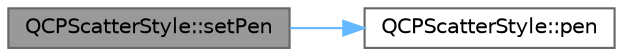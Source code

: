 digraph "QCPScatterStyle::setPen"
{
 // LATEX_PDF_SIZE
  bgcolor="transparent";
  edge [fontname=Helvetica,fontsize=10,labelfontname=Helvetica,labelfontsize=10];
  node [fontname=Helvetica,fontsize=10,shape=box,height=0.2,width=0.4];
  rankdir="LR";
  Node1 [label="QCPScatterStyle::setPen",height=0.2,width=0.4,color="gray40", fillcolor="grey60", style="filled", fontcolor="black",tooltip=" "];
  Node1 -> Node2 [color="steelblue1",style="solid"];
  Node2 [label="QCPScatterStyle::pen",height=0.2,width=0.4,color="grey40", fillcolor="white", style="filled",URL="$class_q_c_p_scatter_style.html#acdd6313d16e69d3810e9d1f48dd9e4bb",tooltip=" "];
}
